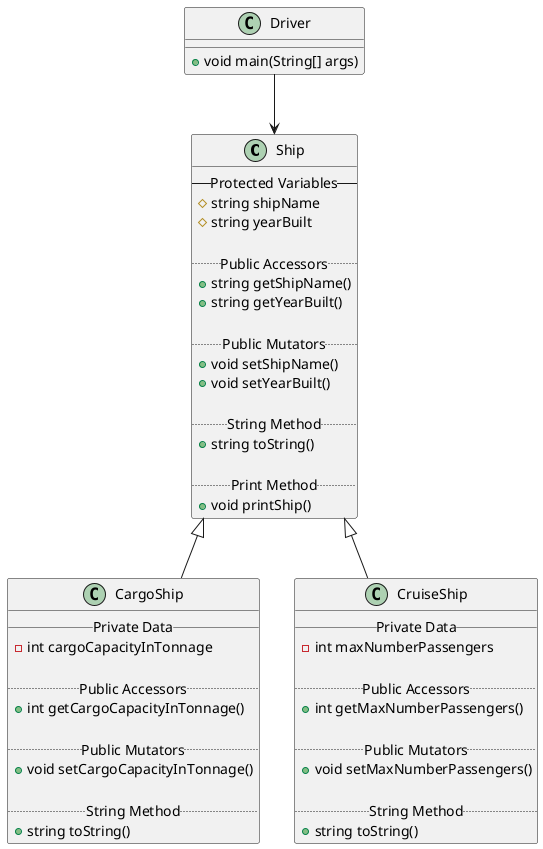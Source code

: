 @startuml
'https://plantuml.com/class-diagram

class Ship {
--Protected Variables--
# string shipName
# string yearBuilt

..Public Accessors..
+ string getShipName()
+ string getYearBuilt()

..Public Mutators..
+ void setShipName()
+ void setYearBuilt()

..String Method..
+ string toString()

..Print Method..
+ void printShip()
}

class CargoShip extends Ship {
__ Private Data __
- int cargoCapacityInTonnage

..Public Accessors..
+ int getCargoCapacityInTonnage()

..Public Mutators..
+ void setCargoCapacityInTonnage()

..String Method..
+ string toString()
}

class CruiseShip extends Ship {
__ Private Data __
- int maxNumberPassengers

..Public Accessors..
+ int getMaxNumberPassengers()

..Public Mutators..
+ void setMaxNumberPassengers()

..String Method..
+ string toString()
}

class Driver {
+ void main(String[] args)
}

Driver --> Ship

@enduml